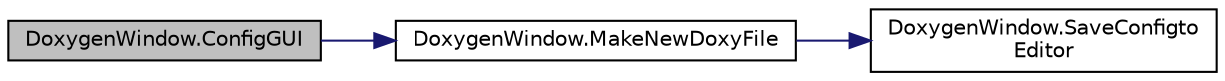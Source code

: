 digraph "DoxygenWindow.ConfigGUI"
{
 // LATEX_PDF_SIZE
  edge [fontname="Helvetica",fontsize="10",labelfontname="Helvetica",labelfontsize="10"];
  node [fontname="Helvetica",fontsize="10",shape=record];
  rankdir="LR";
  Node1 [label="DoxygenWindow.ConfigGUI",height=0.2,width=0.4,color="black", fillcolor="grey75", style="filled", fontcolor="black",tooltip=" "];
  Node1 -> Node2 [color="midnightblue",fontsize="10",style="solid",fontname="Helvetica"];
  Node2 [label="DoxygenWindow.MakeNewDoxyFile",height=0.2,width=0.4,color="black", fillcolor="white", style="filled",URL="$class_doxygen_window.html#abf3c2a3c3a53e6691e58b865da8404de",tooltip=" "];
  Node2 -> Node3 [color="midnightblue",fontsize="10",style="solid",fontname="Helvetica"];
  Node3 [label="DoxygenWindow.SaveConfigto\lEditor",height=0.2,width=0.4,color="black", fillcolor="white", style="filled",URL="$class_doxygen_window.html#a2df895f6ab15062017644de848f70fdf",tooltip=" "];
}
